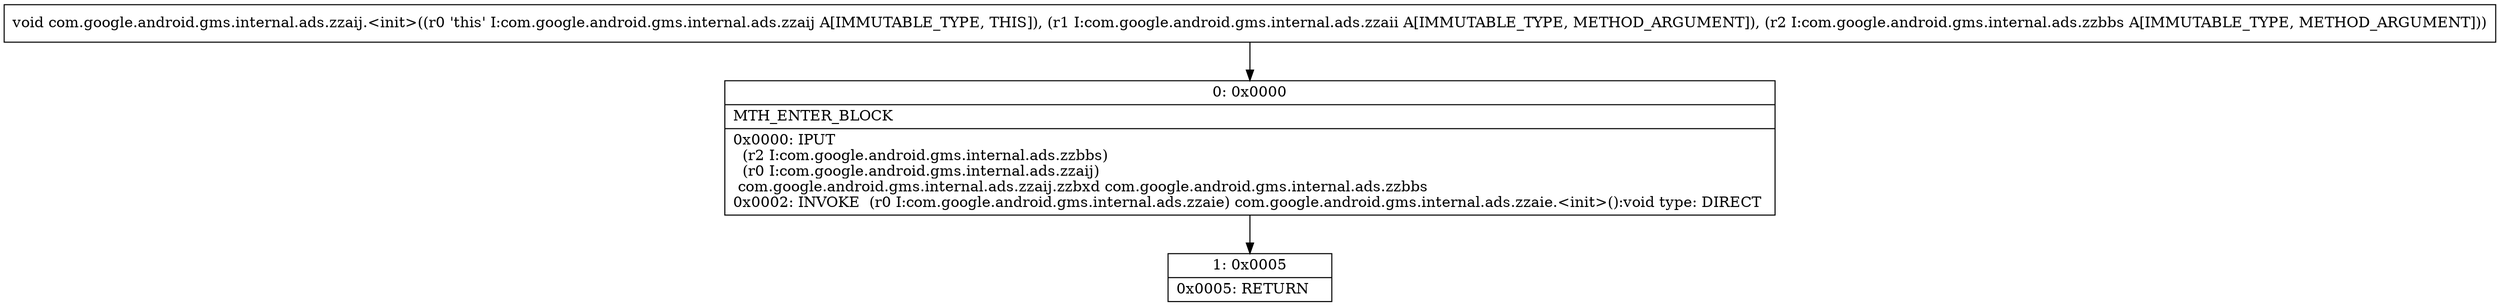 digraph "CFG forcom.google.android.gms.internal.ads.zzaij.\<init\>(Lcom\/google\/android\/gms\/internal\/ads\/zzaii;Lcom\/google\/android\/gms\/internal\/ads\/zzbbs;)V" {
Node_0 [shape=record,label="{0\:\ 0x0000|MTH_ENTER_BLOCK\l|0x0000: IPUT  \l  (r2 I:com.google.android.gms.internal.ads.zzbbs)\l  (r0 I:com.google.android.gms.internal.ads.zzaij)\l com.google.android.gms.internal.ads.zzaij.zzbxd com.google.android.gms.internal.ads.zzbbs \l0x0002: INVOKE  (r0 I:com.google.android.gms.internal.ads.zzaie) com.google.android.gms.internal.ads.zzaie.\<init\>():void type: DIRECT \l}"];
Node_1 [shape=record,label="{1\:\ 0x0005|0x0005: RETURN   \l}"];
MethodNode[shape=record,label="{void com.google.android.gms.internal.ads.zzaij.\<init\>((r0 'this' I:com.google.android.gms.internal.ads.zzaij A[IMMUTABLE_TYPE, THIS]), (r1 I:com.google.android.gms.internal.ads.zzaii A[IMMUTABLE_TYPE, METHOD_ARGUMENT]), (r2 I:com.google.android.gms.internal.ads.zzbbs A[IMMUTABLE_TYPE, METHOD_ARGUMENT])) }"];
MethodNode -> Node_0;
Node_0 -> Node_1;
}

